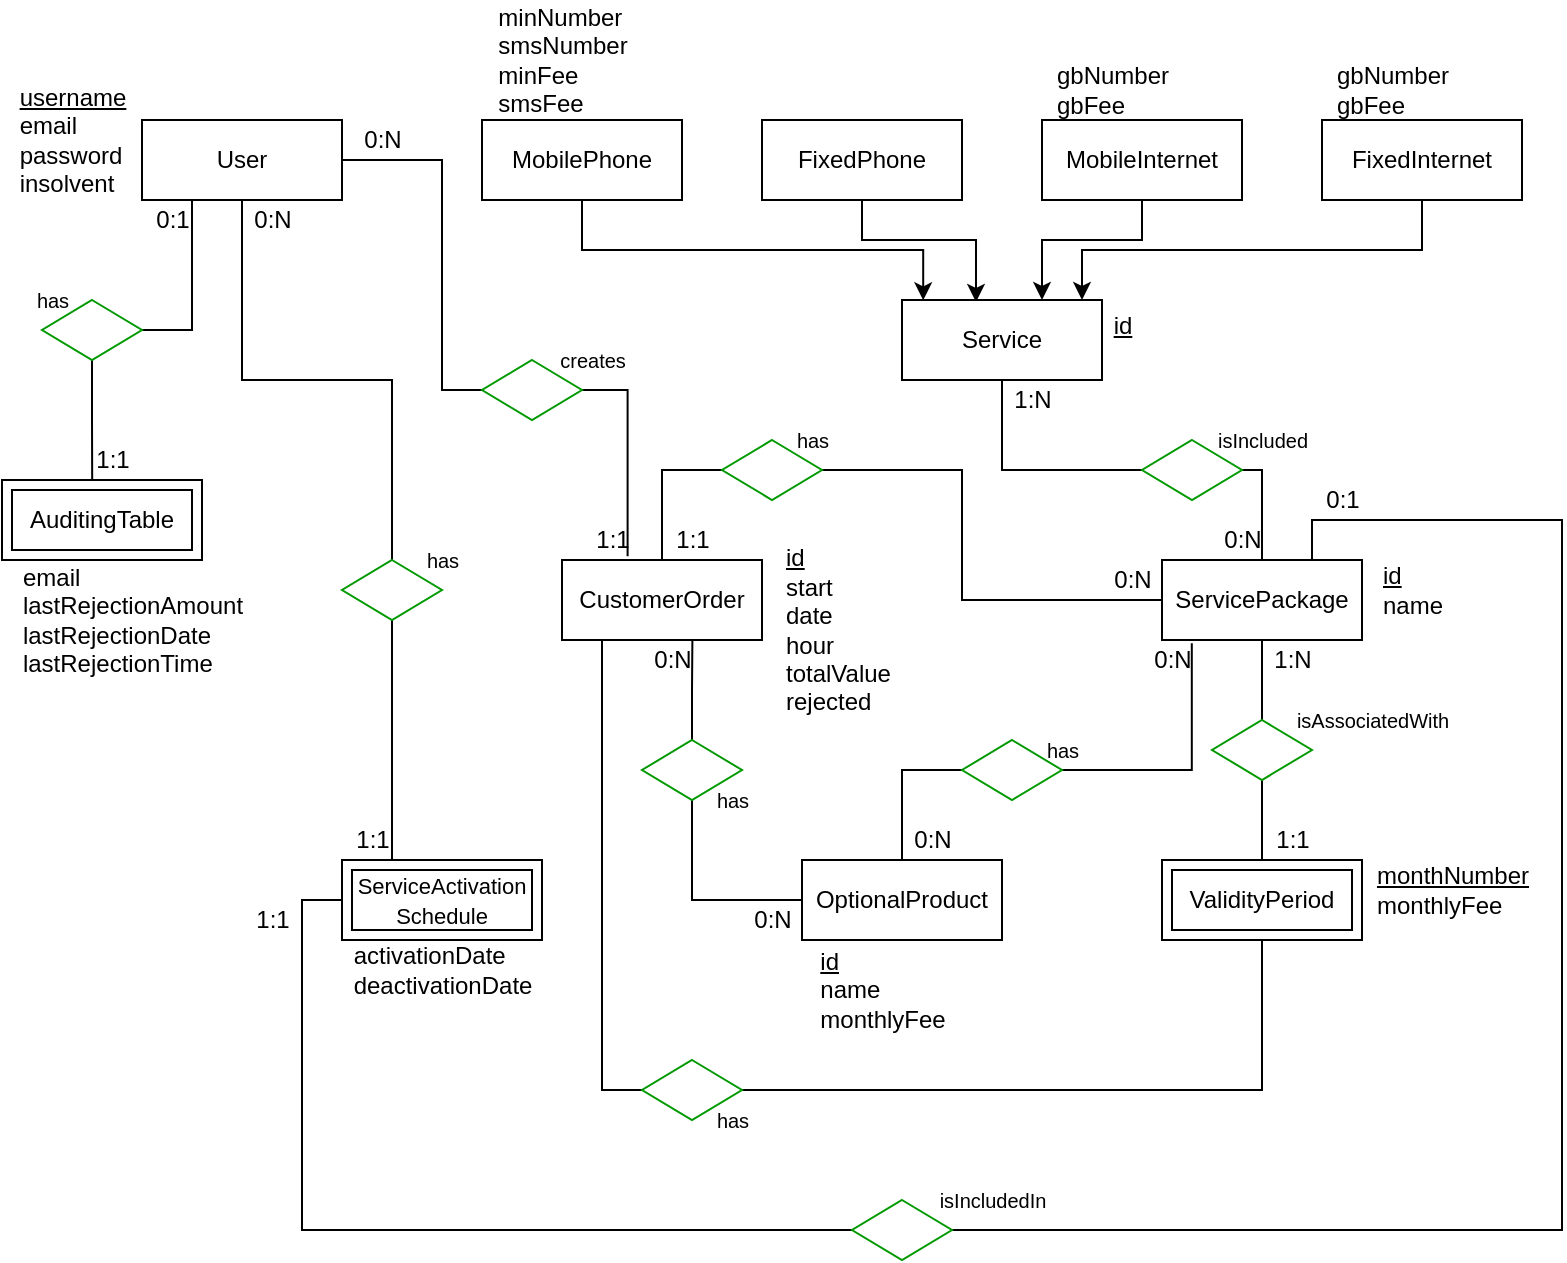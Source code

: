 <mxfile version="14.6.13" type="device"><diagram id="ZdfFw3xoaBXPX8fjYfUL" name="Page-1"><mxGraphModel dx="1113" dy="760" grid="1" gridSize="10" guides="1" tooltips="1" connect="1" arrows="1" fold="1" page="1" pageScale="1" pageWidth="1169" pageHeight="827" math="0" shadow="0"><root><mxCell id="0"/><mxCell id="1" parent="0"/><mxCell id="keUcz1aoRyfGdj1PwPU5-51" style="edgeStyle=orthogonalEdgeStyle;rounded=0;orthogonalLoop=1;jettySize=auto;html=1;exitX=0.5;exitY=1;exitDx=0;exitDy=0;entryX=0.5;entryY=0;entryDx=0;entryDy=0;endArrow=none;endFill=0;" edge="1" parent="1" source="keUcz1aoRyfGdj1PwPU5-1" target="keUcz1aoRyfGdj1PwPU5-50"><mxGeometry relative="1" as="geometry"/></mxCell><mxCell id="keUcz1aoRyfGdj1PwPU5-57" style="edgeStyle=orthogonalEdgeStyle;rounded=0;orthogonalLoop=1;jettySize=auto;html=1;exitX=0.25;exitY=1;exitDx=0;exitDy=0;entryX=1;entryY=0.5;entryDx=0;entryDy=0;endArrow=none;endFill=0;" edge="1" parent="1" source="keUcz1aoRyfGdj1PwPU5-1" target="keUcz1aoRyfGdj1PwPU5-56"><mxGeometry relative="1" as="geometry"/></mxCell><mxCell id="keUcz1aoRyfGdj1PwPU5-1" value="User" style="whiteSpace=wrap;html=1;align=center;" vertex="1" parent="1"><mxGeometry x="110" y="60" width="100" height="40" as="geometry"/></mxCell><mxCell id="keUcz1aoRyfGdj1PwPU5-14" style="edgeStyle=orthogonalEdgeStyle;rounded=0;orthogonalLoop=1;jettySize=auto;html=1;exitX=0.5;exitY=1;exitDx=0;exitDy=0;entryX=0.37;entryY=0.025;entryDx=0;entryDy=0;entryPerimeter=0;" edge="1" parent="1" source="keUcz1aoRyfGdj1PwPU5-2" target="keUcz1aoRyfGdj1PwPU5-6"><mxGeometry relative="1" as="geometry"><mxPoint x="527" y="180" as="targetPoint"/><Array as="points"><mxPoint x="470" y="120"/><mxPoint x="527" y="120"/></Array></mxGeometry></mxCell><mxCell id="keUcz1aoRyfGdj1PwPU5-2" value="FixedPhone" style="whiteSpace=wrap;html=1;align=center;" vertex="1" parent="1"><mxGeometry x="420" y="60" width="100" height="40" as="geometry"/></mxCell><mxCell id="keUcz1aoRyfGdj1PwPU5-13" style="edgeStyle=orthogonalEdgeStyle;rounded=0;orthogonalLoop=1;jettySize=auto;html=1;exitX=0.5;exitY=1;exitDx=0;exitDy=0;entryX=0.106;entryY=0.004;entryDx=0;entryDy=0;entryPerimeter=0;" edge="1" parent="1" source="keUcz1aoRyfGdj1PwPU5-3" target="keUcz1aoRyfGdj1PwPU5-6"><mxGeometry relative="1" as="geometry"><mxPoint x="500" y="147" as="targetPoint"/></mxGeometry></mxCell><mxCell id="keUcz1aoRyfGdj1PwPU5-3" value="MobilePhone" style="whiteSpace=wrap;html=1;align=center;" vertex="1" parent="1"><mxGeometry x="280" y="60" width="100" height="40" as="geometry"/></mxCell><mxCell id="keUcz1aoRyfGdj1PwPU5-15" style="edgeStyle=orthogonalEdgeStyle;rounded=0;orthogonalLoop=1;jettySize=auto;html=1;exitX=0.5;exitY=1;exitDx=0;exitDy=0;entryX=0.7;entryY=0;entryDx=0;entryDy=0;entryPerimeter=0;" edge="1" parent="1" source="keUcz1aoRyfGdj1PwPU5-4" target="keUcz1aoRyfGdj1PwPU5-6"><mxGeometry relative="1" as="geometry"><Array as="points"><mxPoint x="610" y="120"/><mxPoint x="560" y="120"/></Array></mxGeometry></mxCell><mxCell id="keUcz1aoRyfGdj1PwPU5-4" value="MobileInternet" style="whiteSpace=wrap;html=1;align=center;" vertex="1" parent="1"><mxGeometry x="560" y="60" width="100" height="40" as="geometry"/></mxCell><mxCell id="keUcz1aoRyfGdj1PwPU5-16" style="edgeStyle=orthogonalEdgeStyle;rounded=0;orthogonalLoop=1;jettySize=auto;html=1;exitX=0.5;exitY=1;exitDx=0;exitDy=0;entryX=0.9;entryY=0;entryDx=0;entryDy=0;entryPerimeter=0;" edge="1" parent="1" source="keUcz1aoRyfGdj1PwPU5-5" target="keUcz1aoRyfGdj1PwPU5-6"><mxGeometry relative="1" as="geometry"/></mxCell><mxCell id="keUcz1aoRyfGdj1PwPU5-5" value="FixedInternet" style="whiteSpace=wrap;html=1;align=center;" vertex="1" parent="1"><mxGeometry x="700" y="60" width="100" height="40" as="geometry"/></mxCell><mxCell id="keUcz1aoRyfGdj1PwPU5-6" value="Service" style="whiteSpace=wrap;html=1;align=center;" vertex="1" parent="1"><mxGeometry x="490" y="150" width="100" height="40" as="geometry"/></mxCell><mxCell id="keUcz1aoRyfGdj1PwPU5-36" style="edgeStyle=orthogonalEdgeStyle;rounded=0;orthogonalLoop=1;jettySize=auto;html=1;exitX=0.5;exitY=1;exitDx=0;exitDy=0;entryX=0.5;entryY=0;entryDx=0;entryDy=0;endArrow=none;endFill=0;" edge="1" parent="1" source="keUcz1aoRyfGdj1PwPU5-7" target="keUcz1aoRyfGdj1PwPU5-35"><mxGeometry relative="1" as="geometry"/></mxCell><mxCell id="keUcz1aoRyfGdj1PwPU5-7" value="ServicePackage" style="whiteSpace=wrap;html=1;align=center;" vertex="1" parent="1"><mxGeometry x="620" y="280" width="100" height="40" as="geometry"/></mxCell><mxCell id="keUcz1aoRyfGdj1PwPU5-10" value="OptionalProduct" style="whiteSpace=wrap;html=1;align=center;" vertex="1" parent="1"><mxGeometry x="440" y="430" width="100" height="40" as="geometry"/></mxCell><mxCell id="keUcz1aoRyfGdj1PwPU5-46" style="edgeStyle=orthogonalEdgeStyle;rounded=0;orthogonalLoop=1;jettySize=auto;html=1;exitX=0.25;exitY=1;exitDx=0;exitDy=0;entryX=0;entryY=0.5;entryDx=0;entryDy=0;endArrow=none;endFill=0;" edge="1" parent="1" source="keUcz1aoRyfGdj1PwPU5-11" target="keUcz1aoRyfGdj1PwPU5-44"><mxGeometry relative="1" as="geometry"><Array as="points"><mxPoint x="340" y="320"/><mxPoint x="340" y="545"/></Array></mxGeometry></mxCell><mxCell id="keUcz1aoRyfGdj1PwPU5-11" value="CustomerOrder" style="whiteSpace=wrap;html=1;align=center;" vertex="1" parent="1"><mxGeometry x="320" y="280" width="100" height="40" as="geometry"/></mxCell><mxCell id="keUcz1aoRyfGdj1PwPU5-17" value="&lt;div style=&quot;text-align: left&quot;&gt;&lt;u&gt;username&lt;/u&gt;&lt;/div&gt;&lt;div style=&quot;text-align: left&quot;&gt;&lt;span&gt;email&lt;/span&gt;&lt;/div&gt;&lt;div style=&quot;text-align: left&quot;&gt;&lt;span&gt;password&lt;/span&gt;&lt;/div&gt;&lt;div style=&quot;text-align: left&quot;&gt;&lt;span&gt;insolvent&lt;/span&gt;&lt;/div&gt;" style="text;html=1;align=center;verticalAlign=middle;resizable=0;points=[];autosize=1;strokeColor=none;" vertex="1" parent="1"><mxGeometry x="40" y="40" width="70" height="60" as="geometry"/></mxCell><mxCell id="keUcz1aoRyfGdj1PwPU5-18" value="&lt;div style=&quot;text-align: left&quot;&gt;&lt;span&gt;minNumber&lt;/span&gt;&lt;/div&gt;&lt;div style=&quot;text-align: left&quot;&gt;smsNumber&lt;/div&gt;&lt;div style=&quot;text-align: left&quot;&gt;minFee&lt;/div&gt;&lt;div style=&quot;text-align: left&quot;&gt;smsFee&lt;/div&gt;" style="text;html=1;align=center;verticalAlign=middle;resizable=0;points=[];autosize=1;strokeColor=none;" vertex="1" parent="1"><mxGeometry x="280" width="80" height="60" as="geometry"/></mxCell><mxCell id="keUcz1aoRyfGdj1PwPU5-19" value="&lt;div style=&quot;text-align: left&quot;&gt;&lt;span&gt;gbNumber&lt;/span&gt;&lt;/div&gt;&lt;div style=&quot;text-align: left&quot;&gt;gbFee&lt;/div&gt;" style="text;html=1;align=center;verticalAlign=middle;resizable=0;points=[];autosize=1;strokeColor=none;" vertex="1" parent="1"><mxGeometry x="560" y="30" width="70" height="30" as="geometry"/></mxCell><mxCell id="keUcz1aoRyfGdj1PwPU5-20" value="&lt;div style=&quot;text-align: left&quot;&gt;&lt;span&gt;gbNumber&lt;/span&gt;&lt;/div&gt;&lt;div style=&quot;text-align: left&quot;&gt;gbFee&lt;/div&gt;" style="text;html=1;align=center;verticalAlign=middle;resizable=0;points=[];autosize=1;strokeColor=none;" vertex="1" parent="1"><mxGeometry x="700" y="30" width="70" height="30" as="geometry"/></mxCell><mxCell id="keUcz1aoRyfGdj1PwPU5-21" value="&lt;div style=&quot;text-align: left&quot;&gt;&lt;u&gt;id&lt;/u&gt;&lt;/div&gt;&lt;div style=&quot;text-align: left&quot;&gt;&lt;br&gt;&lt;/div&gt;" style="text;html=1;align=center;verticalAlign=middle;resizable=0;points=[];autosize=1;strokeColor=none;" vertex="1" parent="1"><mxGeometry x="590" y="155" width="20" height="30" as="geometry"/></mxCell><mxCell id="keUcz1aoRyfGdj1PwPU5-22" value="&lt;div style=&quot;text-align: left&quot;&gt;&lt;u&gt;id&lt;/u&gt;&lt;/div&gt;&lt;div style=&quot;text-align: left&quot;&gt;name&lt;/div&gt;" style="text;html=1;align=center;verticalAlign=middle;resizable=0;points=[];autosize=1;strokeColor=none;" vertex="1" parent="1"><mxGeometry x="720" y="280" width="50" height="30" as="geometry"/></mxCell><mxCell id="keUcz1aoRyfGdj1PwPU5-23" value="ValidityPeriod" style="shape=ext;margin=3;double=1;whiteSpace=wrap;html=1;align=center;" vertex="1" parent="1"><mxGeometry x="620" y="430" width="100" height="40" as="geometry"/></mxCell><mxCell id="keUcz1aoRyfGdj1PwPU5-24" value="&lt;div style=&quot;text-align: left&quot;&gt;&lt;u&gt;monthNumber&lt;/u&gt;&lt;/div&gt;&lt;div style=&quot;text-align: left&quot;&gt;monthlyFee&lt;/div&gt;" style="text;html=1;align=center;verticalAlign=middle;resizable=0;points=[];autosize=1;strokeColor=none;" vertex="1" parent="1"><mxGeometry x="720" y="430" width="90" height="30" as="geometry"/></mxCell><mxCell id="keUcz1aoRyfGdj1PwPU5-25" value="&lt;div style=&quot;text-align: left&quot;&gt;&lt;u&gt;id&lt;/u&gt;&lt;/div&gt;&lt;div style=&quot;text-align: left&quot;&gt;name&lt;/div&gt;&lt;div style=&quot;text-align: left&quot;&gt;monthlyFee&lt;/div&gt;" style="text;html=1;align=center;verticalAlign=middle;resizable=0;points=[];autosize=1;strokeColor=none;" vertex="1" parent="1"><mxGeometry x="440" y="470" width="80" height="50" as="geometry"/></mxCell><mxCell id="keUcz1aoRyfGdj1PwPU5-26" value="&lt;div&gt;&lt;u&gt;id&lt;/u&gt;&lt;/div&gt;&lt;div&gt;start&lt;/div&gt;&lt;div&gt;date&lt;/div&gt;&lt;div&gt;hour&lt;/div&gt;&lt;div&gt;totalValue&lt;/div&gt;&lt;div&gt;rejected&lt;/div&gt;" style="text;html=1;align=left;verticalAlign=middle;resizable=0;points=[];autosize=1;strokeColor=none;" vertex="1" parent="1"><mxGeometry x="430" y="270" width="70" height="90" as="geometry"/></mxCell><mxCell id="keUcz1aoRyfGdj1PwPU5-27" value="&lt;div style=&quot;text-align: left&quot;&gt;activationDate&lt;/div&gt;&lt;div style=&quot;text-align: left&quot;&gt;deactivationDate&lt;/div&gt;" style="text;html=1;align=center;verticalAlign=middle;resizable=0;points=[];autosize=1;strokeColor=none;" vertex="1" parent="1"><mxGeometry x="210" y="470" width="100" height="30" as="geometry"/></mxCell><mxCell id="keUcz1aoRyfGdj1PwPU5-28" value="&lt;font style=&quot;font-size: 11px&quot;&gt;ServiceActivation&lt;br&gt;Schedule&lt;/font&gt;" style="shape=ext;margin=3;double=1;whiteSpace=wrap;html=1;align=center;" vertex="1" parent="1"><mxGeometry x="210" y="430" width="100" height="40" as="geometry"/></mxCell><mxCell id="keUcz1aoRyfGdj1PwPU5-29" value="AuditingTable" style="shape=ext;margin=3;double=1;whiteSpace=wrap;html=1;align=center;" vertex="1" parent="1"><mxGeometry x="40" y="240" width="100" height="40" as="geometry"/></mxCell><mxCell id="keUcz1aoRyfGdj1PwPU5-30" value="&lt;div style=&quot;text-align: left&quot;&gt;email&lt;/div&gt;&lt;div style=&quot;text-align: left&quot;&gt;lastRejectionAmount&lt;/div&gt;&lt;div style=&quot;text-align: left&quot;&gt;lastRejectionDate&lt;/div&gt;&lt;div style=&quot;text-align: left&quot;&gt;lastRejectionTime&lt;/div&gt;" style="text;html=1;align=center;verticalAlign=middle;resizable=0;points=[];autosize=1;strokeColor=none;" vertex="1" parent="1"><mxGeometry x="40" y="280" width="130" height="60" as="geometry"/></mxCell><mxCell id="keUcz1aoRyfGdj1PwPU5-32" style="edgeStyle=orthogonalEdgeStyle;rounded=0;orthogonalLoop=1;jettySize=auto;html=1;exitX=0;exitY=0.5;exitDx=0;exitDy=0;entryX=0.5;entryY=1;entryDx=0;entryDy=0;endArrow=none;endFill=0;" edge="1" parent="1" source="keUcz1aoRyfGdj1PwPU5-31" target="keUcz1aoRyfGdj1PwPU5-6"><mxGeometry relative="1" as="geometry"/></mxCell><mxCell id="keUcz1aoRyfGdj1PwPU5-33" style="edgeStyle=orthogonalEdgeStyle;rounded=0;orthogonalLoop=1;jettySize=auto;html=1;exitX=1;exitY=0.5;exitDx=0;exitDy=0;entryX=0.5;entryY=0;entryDx=0;entryDy=0;endArrow=none;endFill=0;" edge="1" parent="1" source="keUcz1aoRyfGdj1PwPU5-31" target="keUcz1aoRyfGdj1PwPU5-7"><mxGeometry relative="1" as="geometry"><Array as="points"><mxPoint x="670" y="235"/></Array></mxGeometry></mxCell><mxCell id="keUcz1aoRyfGdj1PwPU5-31" value="" style="shape=rhombus;perimeter=rhombusPerimeter;whiteSpace=wrap;html=1;align=center;strokeColor=#009900;" vertex="1" parent="1"><mxGeometry x="610" y="220" width="50" height="30" as="geometry"/></mxCell><mxCell id="keUcz1aoRyfGdj1PwPU5-34" value="&lt;font style=&quot;font-size: 10px&quot;&gt;isIncluded&lt;/font&gt;" style="text;html=1;align=center;verticalAlign=middle;resizable=0;points=[];autosize=1;strokeColor=none;" vertex="1" parent="1"><mxGeometry x="640" y="210" width="60" height="20" as="geometry"/></mxCell><mxCell id="keUcz1aoRyfGdj1PwPU5-37" style="edgeStyle=orthogonalEdgeStyle;rounded=0;orthogonalLoop=1;jettySize=auto;html=1;exitX=0.5;exitY=1;exitDx=0;exitDy=0;entryX=0.5;entryY=0;entryDx=0;entryDy=0;endArrow=none;endFill=0;" edge="1" parent="1" source="keUcz1aoRyfGdj1PwPU5-35" target="keUcz1aoRyfGdj1PwPU5-23"><mxGeometry relative="1" as="geometry"/></mxCell><mxCell id="keUcz1aoRyfGdj1PwPU5-35" value="" style="shape=rhombus;perimeter=rhombusPerimeter;whiteSpace=wrap;html=1;align=center;strokeColor=#009900;" vertex="1" parent="1"><mxGeometry x="645" y="360" width="50" height="30" as="geometry"/></mxCell><mxCell id="keUcz1aoRyfGdj1PwPU5-39" style="edgeStyle=orthogonalEdgeStyle;rounded=0;orthogonalLoop=1;jettySize=auto;html=1;exitX=1;exitY=0.5;exitDx=0;exitDy=0;entryX=0.149;entryY=1.04;entryDx=0;entryDy=0;entryPerimeter=0;endArrow=none;endFill=0;" edge="1" parent="1" source="keUcz1aoRyfGdj1PwPU5-38" target="keUcz1aoRyfGdj1PwPU5-7"><mxGeometry relative="1" as="geometry"/></mxCell><mxCell id="keUcz1aoRyfGdj1PwPU5-40" style="edgeStyle=orthogonalEdgeStyle;rounded=0;orthogonalLoop=1;jettySize=auto;html=1;exitX=0;exitY=0.5;exitDx=0;exitDy=0;entryX=0.5;entryY=0;entryDx=0;entryDy=0;endArrow=none;endFill=0;" edge="1" parent="1" source="keUcz1aoRyfGdj1PwPU5-38" target="keUcz1aoRyfGdj1PwPU5-10"><mxGeometry relative="1" as="geometry"/></mxCell><mxCell id="keUcz1aoRyfGdj1PwPU5-38" value="" style="shape=rhombus;perimeter=rhombusPerimeter;whiteSpace=wrap;html=1;align=center;strokeColor=#009900;" vertex="1" parent="1"><mxGeometry x="520" y="370" width="50" height="30" as="geometry"/></mxCell><mxCell id="keUcz1aoRyfGdj1PwPU5-42" style="edgeStyle=orthogonalEdgeStyle;rounded=0;orthogonalLoop=1;jettySize=auto;html=1;exitX=0.5;exitY=0;exitDx=0;exitDy=0;entryX=0.652;entryY=0.988;entryDx=0;entryDy=0;entryPerimeter=0;endArrow=none;endFill=0;" edge="1" parent="1" source="keUcz1aoRyfGdj1PwPU5-41" target="keUcz1aoRyfGdj1PwPU5-11"><mxGeometry relative="1" as="geometry"/></mxCell><mxCell id="keUcz1aoRyfGdj1PwPU5-43" style="edgeStyle=orthogonalEdgeStyle;rounded=0;orthogonalLoop=1;jettySize=auto;html=1;exitX=0.5;exitY=1;exitDx=0;exitDy=0;entryX=0;entryY=0.5;entryDx=0;entryDy=0;endArrow=none;endFill=0;" edge="1" parent="1" source="keUcz1aoRyfGdj1PwPU5-41" target="keUcz1aoRyfGdj1PwPU5-10"><mxGeometry relative="1" as="geometry"/></mxCell><mxCell id="keUcz1aoRyfGdj1PwPU5-41" value="" style="shape=rhombus;perimeter=rhombusPerimeter;whiteSpace=wrap;html=1;align=center;strokeColor=#009900;" vertex="1" parent="1"><mxGeometry x="360" y="370" width="50" height="30" as="geometry"/></mxCell><mxCell id="keUcz1aoRyfGdj1PwPU5-45" style="edgeStyle=orthogonalEdgeStyle;rounded=0;orthogonalLoop=1;jettySize=auto;html=1;exitX=1;exitY=0.5;exitDx=0;exitDy=0;entryX=0.5;entryY=1;entryDx=0;entryDy=0;endArrow=none;endFill=0;" edge="1" parent="1" source="keUcz1aoRyfGdj1PwPU5-44" target="keUcz1aoRyfGdj1PwPU5-23"><mxGeometry relative="1" as="geometry"/></mxCell><mxCell id="keUcz1aoRyfGdj1PwPU5-44" value="" style="shape=rhombus;perimeter=rhombusPerimeter;whiteSpace=wrap;html=1;align=center;strokeColor=#009900;" vertex="1" parent="1"><mxGeometry x="360" y="530" width="50" height="30" as="geometry"/></mxCell><mxCell id="keUcz1aoRyfGdj1PwPU5-48" style="edgeStyle=orthogonalEdgeStyle;rounded=0;orthogonalLoop=1;jettySize=auto;html=1;exitX=1;exitY=0.5;exitDx=0;exitDy=0;entryX=0;entryY=0.5;entryDx=0;entryDy=0;endArrow=none;endFill=0;" edge="1" parent="1" source="keUcz1aoRyfGdj1PwPU5-47" target="keUcz1aoRyfGdj1PwPU5-7"><mxGeometry relative="1" as="geometry"><Array as="points"><mxPoint x="520" y="235"/><mxPoint x="520" y="300"/></Array></mxGeometry></mxCell><mxCell id="keUcz1aoRyfGdj1PwPU5-49" style="edgeStyle=orthogonalEdgeStyle;rounded=0;orthogonalLoop=1;jettySize=auto;html=1;exitX=0;exitY=0.5;exitDx=0;exitDy=0;entryX=0.5;entryY=0;entryDx=0;entryDy=0;endArrow=none;endFill=0;" edge="1" parent="1" source="keUcz1aoRyfGdj1PwPU5-47" target="keUcz1aoRyfGdj1PwPU5-11"><mxGeometry relative="1" as="geometry"/></mxCell><mxCell id="keUcz1aoRyfGdj1PwPU5-47" value="" style="shape=rhombus;perimeter=rhombusPerimeter;whiteSpace=wrap;html=1;align=center;strokeColor=#009900;" vertex="1" parent="1"><mxGeometry x="400" y="220" width="50" height="30" as="geometry"/></mxCell><mxCell id="keUcz1aoRyfGdj1PwPU5-52" style="edgeStyle=orthogonalEdgeStyle;rounded=0;orthogonalLoop=1;jettySize=auto;html=1;exitX=0.5;exitY=1;exitDx=0;exitDy=0;entryX=0.25;entryY=0;entryDx=0;entryDy=0;endArrow=none;endFill=0;" edge="1" parent="1" source="keUcz1aoRyfGdj1PwPU5-50" target="keUcz1aoRyfGdj1PwPU5-28"><mxGeometry relative="1" as="geometry"/></mxCell><mxCell id="keUcz1aoRyfGdj1PwPU5-50" value="" style="shape=rhombus;perimeter=rhombusPerimeter;whiteSpace=wrap;html=1;align=center;strokeColor=#009900;" vertex="1" parent="1"><mxGeometry x="210" y="280" width="50" height="30" as="geometry"/></mxCell><mxCell id="keUcz1aoRyfGdj1PwPU5-54" style="edgeStyle=orthogonalEdgeStyle;rounded=0;orthogonalLoop=1;jettySize=auto;html=1;exitX=1;exitY=0.5;exitDx=0;exitDy=0;entryX=0.328;entryY=-0.047;entryDx=0;entryDy=0;entryPerimeter=0;endArrow=none;endFill=0;" edge="1" parent="1" source="keUcz1aoRyfGdj1PwPU5-53" target="keUcz1aoRyfGdj1PwPU5-11"><mxGeometry relative="1" as="geometry"/></mxCell><mxCell id="keUcz1aoRyfGdj1PwPU5-55" style="edgeStyle=orthogonalEdgeStyle;rounded=0;orthogonalLoop=1;jettySize=auto;html=1;exitX=0;exitY=0.5;exitDx=0;exitDy=0;entryX=1;entryY=0.5;entryDx=0;entryDy=0;endArrow=none;endFill=0;" edge="1" parent="1" source="keUcz1aoRyfGdj1PwPU5-53" target="keUcz1aoRyfGdj1PwPU5-1"><mxGeometry relative="1" as="geometry"><Array as="points"><mxPoint x="260" y="195"/><mxPoint x="260" y="80"/></Array></mxGeometry></mxCell><mxCell id="keUcz1aoRyfGdj1PwPU5-53" value="" style="shape=rhombus;perimeter=rhombusPerimeter;whiteSpace=wrap;html=1;align=center;strokeColor=#009900;" vertex="1" parent="1"><mxGeometry x="280" y="180" width="50" height="30" as="geometry"/></mxCell><mxCell id="keUcz1aoRyfGdj1PwPU5-58" style="edgeStyle=orthogonalEdgeStyle;rounded=0;orthogonalLoop=1;jettySize=auto;html=1;exitX=0.5;exitY=1;exitDx=0;exitDy=0;entryX=0.451;entryY=0.012;entryDx=0;entryDy=0;entryPerimeter=0;endArrow=none;endFill=0;" edge="1" parent="1" source="keUcz1aoRyfGdj1PwPU5-56" target="keUcz1aoRyfGdj1PwPU5-29"><mxGeometry relative="1" as="geometry"/></mxCell><mxCell id="keUcz1aoRyfGdj1PwPU5-56" value="" style="shape=rhombus;perimeter=rhombusPerimeter;whiteSpace=wrap;html=1;align=center;strokeColor=#009900;" vertex="1" parent="1"><mxGeometry x="60" y="150" width="50" height="30" as="geometry"/></mxCell><mxCell id="keUcz1aoRyfGdj1PwPU5-59" value="&lt;font style=&quot;font-size: 10px&quot;&gt;isAssociatedWith&lt;/font&gt;" style="text;html=1;align=center;verticalAlign=middle;resizable=0;points=[];autosize=1;strokeColor=none;" vertex="1" parent="1"><mxGeometry x="680" y="350" width="90" height="20" as="geometry"/></mxCell><mxCell id="keUcz1aoRyfGdj1PwPU5-60" value="&lt;font style=&quot;font-size: 10px&quot;&gt;has&lt;/font&gt;" style="text;html=1;align=center;verticalAlign=middle;resizable=0;points=[];autosize=1;strokeColor=none;" vertex="1" parent="1"><mxGeometry x="390" y="550" width="30" height="20" as="geometry"/></mxCell><mxCell id="keUcz1aoRyfGdj1PwPU5-61" value="&lt;font style=&quot;font-size: 10px&quot;&gt;has&lt;/font&gt;" style="text;html=1;align=center;verticalAlign=middle;resizable=0;points=[];autosize=1;strokeColor=none;" vertex="1" parent="1"><mxGeometry x="390" y="390" width="30" height="20" as="geometry"/></mxCell><mxCell id="keUcz1aoRyfGdj1PwPU5-62" value="&lt;font style=&quot;font-size: 10px&quot;&gt;has&lt;/font&gt;" style="text;html=1;align=center;verticalAlign=middle;resizable=0;points=[];autosize=1;strokeColor=none;" vertex="1" parent="1"><mxGeometry x="430" y="210" width="30" height="20" as="geometry"/></mxCell><mxCell id="keUcz1aoRyfGdj1PwPU5-63" value="&lt;font style=&quot;font-size: 10px&quot;&gt;creates&lt;/font&gt;" style="text;html=1;align=center;verticalAlign=middle;resizable=0;points=[];autosize=1;strokeColor=none;" vertex="1" parent="1"><mxGeometry x="310" y="170" width="50" height="20" as="geometry"/></mxCell><mxCell id="keUcz1aoRyfGdj1PwPU5-65" style="edgeStyle=orthogonalEdgeStyle;rounded=0;orthogonalLoop=1;jettySize=auto;html=1;exitX=1;exitY=0.5;exitDx=0;exitDy=0;entryX=0.75;entryY=0;entryDx=0;entryDy=0;endArrow=none;endFill=0;" edge="1" parent="1" source="keUcz1aoRyfGdj1PwPU5-64" target="keUcz1aoRyfGdj1PwPU5-7"><mxGeometry relative="1" as="geometry"><Array as="points"><mxPoint x="820" y="615"/><mxPoint x="820" y="260"/><mxPoint x="695" y="260"/></Array></mxGeometry></mxCell><mxCell id="keUcz1aoRyfGdj1PwPU5-66" style="edgeStyle=orthogonalEdgeStyle;rounded=0;orthogonalLoop=1;jettySize=auto;html=1;exitX=0;exitY=0.5;exitDx=0;exitDy=0;entryX=0;entryY=0.5;entryDx=0;entryDy=0;endArrow=none;endFill=0;" edge="1" parent="1" source="keUcz1aoRyfGdj1PwPU5-64" target="keUcz1aoRyfGdj1PwPU5-28"><mxGeometry relative="1" as="geometry"/></mxCell><mxCell id="keUcz1aoRyfGdj1PwPU5-64" value="" style="shape=rhombus;perimeter=rhombusPerimeter;whiteSpace=wrap;html=1;align=center;strokeColor=#009900;" vertex="1" parent="1"><mxGeometry x="465" y="600" width="50" height="30" as="geometry"/></mxCell><mxCell id="keUcz1aoRyfGdj1PwPU5-67" value="&lt;font style=&quot;font-size: 10px&quot;&gt;isIncludedIn&lt;/font&gt;" style="text;html=1;align=center;verticalAlign=middle;resizable=0;points=[];autosize=1;strokeColor=none;" vertex="1" parent="1"><mxGeometry x="500" y="590" width="70" height="20" as="geometry"/></mxCell><mxCell id="keUcz1aoRyfGdj1PwPU5-68" value="&lt;font style=&quot;font-size: 10px&quot;&gt;has&lt;/font&gt;" style="text;html=1;align=center;verticalAlign=middle;resizable=0;points=[];autosize=1;strokeColor=none;" vertex="1" parent="1"><mxGeometry x="245" y="270" width="30" height="20" as="geometry"/></mxCell><mxCell id="keUcz1aoRyfGdj1PwPU5-69" value="&lt;font style=&quot;font-size: 10px&quot;&gt;has&lt;/font&gt;" style="text;html=1;align=center;verticalAlign=middle;resizable=0;points=[];autosize=1;strokeColor=none;" vertex="1" parent="1"><mxGeometry x="50" y="140" width="30" height="20" as="geometry"/></mxCell><mxCell id="keUcz1aoRyfGdj1PwPU5-70" value="&lt;font style=&quot;font-size: 10px&quot;&gt;has&lt;/font&gt;" style="text;html=1;align=center;verticalAlign=middle;resizable=0;points=[];autosize=1;strokeColor=none;" vertex="1" parent="1"><mxGeometry x="555" y="365" width="30" height="20" as="geometry"/></mxCell><mxCell id="keUcz1aoRyfGdj1PwPU5-71" value="0:N" style="text;html=1;align=center;verticalAlign=middle;resizable=0;points=[];autosize=1;strokeColor=none;" vertex="1" parent="1"><mxGeometry x="215" y="60" width="30" height="20" as="geometry"/></mxCell><mxCell id="keUcz1aoRyfGdj1PwPU5-72" value="1:1" style="text;html=1;align=center;verticalAlign=middle;resizable=0;points=[];autosize=1;strokeColor=none;" vertex="1" parent="1"><mxGeometry x="330" y="260" width="30" height="20" as="geometry"/></mxCell><mxCell id="keUcz1aoRyfGdj1PwPU5-73" value="0:N" style="text;html=1;align=center;verticalAlign=middle;resizable=0;points=[];autosize=1;strokeColor=none;" vertex="1" parent="1"><mxGeometry x="160" y="100" width="30" height="20" as="geometry"/></mxCell><mxCell id="keUcz1aoRyfGdj1PwPU5-74" value="1:1" style="text;html=1;align=center;verticalAlign=middle;resizable=0;points=[];autosize=1;strokeColor=none;" vertex="1" parent="1"><mxGeometry x="210" y="410" width="30" height="20" as="geometry"/></mxCell><mxCell id="keUcz1aoRyfGdj1PwPU5-75" value="0:1" style="text;html=1;align=center;verticalAlign=middle;resizable=0;points=[];autosize=1;strokeColor=none;" vertex="1" parent="1"><mxGeometry x="110" y="100" width="30" height="20" as="geometry"/></mxCell><mxCell id="keUcz1aoRyfGdj1PwPU5-76" value="1:1" style="text;html=1;align=center;verticalAlign=middle;resizable=0;points=[];autosize=1;strokeColor=none;" vertex="1" parent="1"><mxGeometry x="80" y="220" width="30" height="20" as="geometry"/></mxCell><mxCell id="keUcz1aoRyfGdj1PwPU5-77" value="1:N" style="text;html=1;align=center;verticalAlign=middle;resizable=0;points=[];autosize=1;strokeColor=none;" vertex="1" parent="1"><mxGeometry x="540" y="190" width="30" height="20" as="geometry"/></mxCell><mxCell id="keUcz1aoRyfGdj1PwPU5-78" value="0:N" style="text;html=1;align=center;verticalAlign=middle;resizable=0;points=[];autosize=1;strokeColor=none;" vertex="1" parent="1"><mxGeometry x="645" y="260" width="30" height="20" as="geometry"/></mxCell><mxCell id="keUcz1aoRyfGdj1PwPU5-79" value="0:1" style="text;html=1;align=center;verticalAlign=middle;resizable=0;points=[];autosize=1;strokeColor=none;" vertex="1" parent="1"><mxGeometry x="695" y="240" width="30" height="20" as="geometry"/></mxCell><mxCell id="keUcz1aoRyfGdj1PwPU5-80" value="1:1" style="text;html=1;align=center;verticalAlign=middle;resizable=0;points=[];autosize=1;strokeColor=none;" vertex="1" parent="1"><mxGeometry x="160" y="450" width="30" height="20" as="geometry"/></mxCell><mxCell id="keUcz1aoRyfGdj1PwPU5-81" value="1:N" style="text;html=1;align=center;verticalAlign=middle;resizable=0;points=[];autosize=1;strokeColor=none;" vertex="1" parent="1"><mxGeometry x="670" y="320" width="30" height="20" as="geometry"/></mxCell><mxCell id="keUcz1aoRyfGdj1PwPU5-82" value="1:1" style="text;html=1;align=center;verticalAlign=middle;resizable=0;points=[];autosize=1;strokeColor=none;" vertex="1" parent="1"><mxGeometry x="670" y="410" width="30" height="20" as="geometry"/></mxCell><mxCell id="keUcz1aoRyfGdj1PwPU5-83" value="0:N" style="text;html=1;align=center;verticalAlign=middle;resizable=0;points=[];autosize=1;strokeColor=none;" vertex="1" parent="1"><mxGeometry x="610" y="320" width="30" height="20" as="geometry"/></mxCell><mxCell id="keUcz1aoRyfGdj1PwPU5-84" value="0:N" style="text;html=1;align=center;verticalAlign=middle;resizable=0;points=[];autosize=1;strokeColor=none;" vertex="1" parent="1"><mxGeometry x="490" y="410" width="30" height="20" as="geometry"/></mxCell><mxCell id="keUcz1aoRyfGdj1PwPU5-85" value="0:N" style="text;html=1;align=center;verticalAlign=middle;resizable=0;points=[];autosize=1;strokeColor=none;" vertex="1" parent="1"><mxGeometry x="590" y="280" width="30" height="20" as="geometry"/></mxCell><mxCell id="keUcz1aoRyfGdj1PwPU5-86" value="1:1" style="text;html=1;align=center;verticalAlign=middle;resizable=0;points=[];autosize=1;strokeColor=none;" vertex="1" parent="1"><mxGeometry x="370" y="260" width="30" height="20" as="geometry"/></mxCell><mxCell id="keUcz1aoRyfGdj1PwPU5-88" value="0:N" style="text;html=1;align=center;verticalAlign=middle;resizable=0;points=[];autosize=1;strokeColor=none;" vertex="1" parent="1"><mxGeometry x="360" y="320" width="30" height="20" as="geometry"/></mxCell><mxCell id="keUcz1aoRyfGdj1PwPU5-89" value="0:N" style="text;html=1;align=center;verticalAlign=middle;resizable=0;points=[];autosize=1;strokeColor=none;" vertex="1" parent="1"><mxGeometry x="410" y="450" width="30" height="20" as="geometry"/></mxCell></root></mxGraphModel></diagram></mxfile>